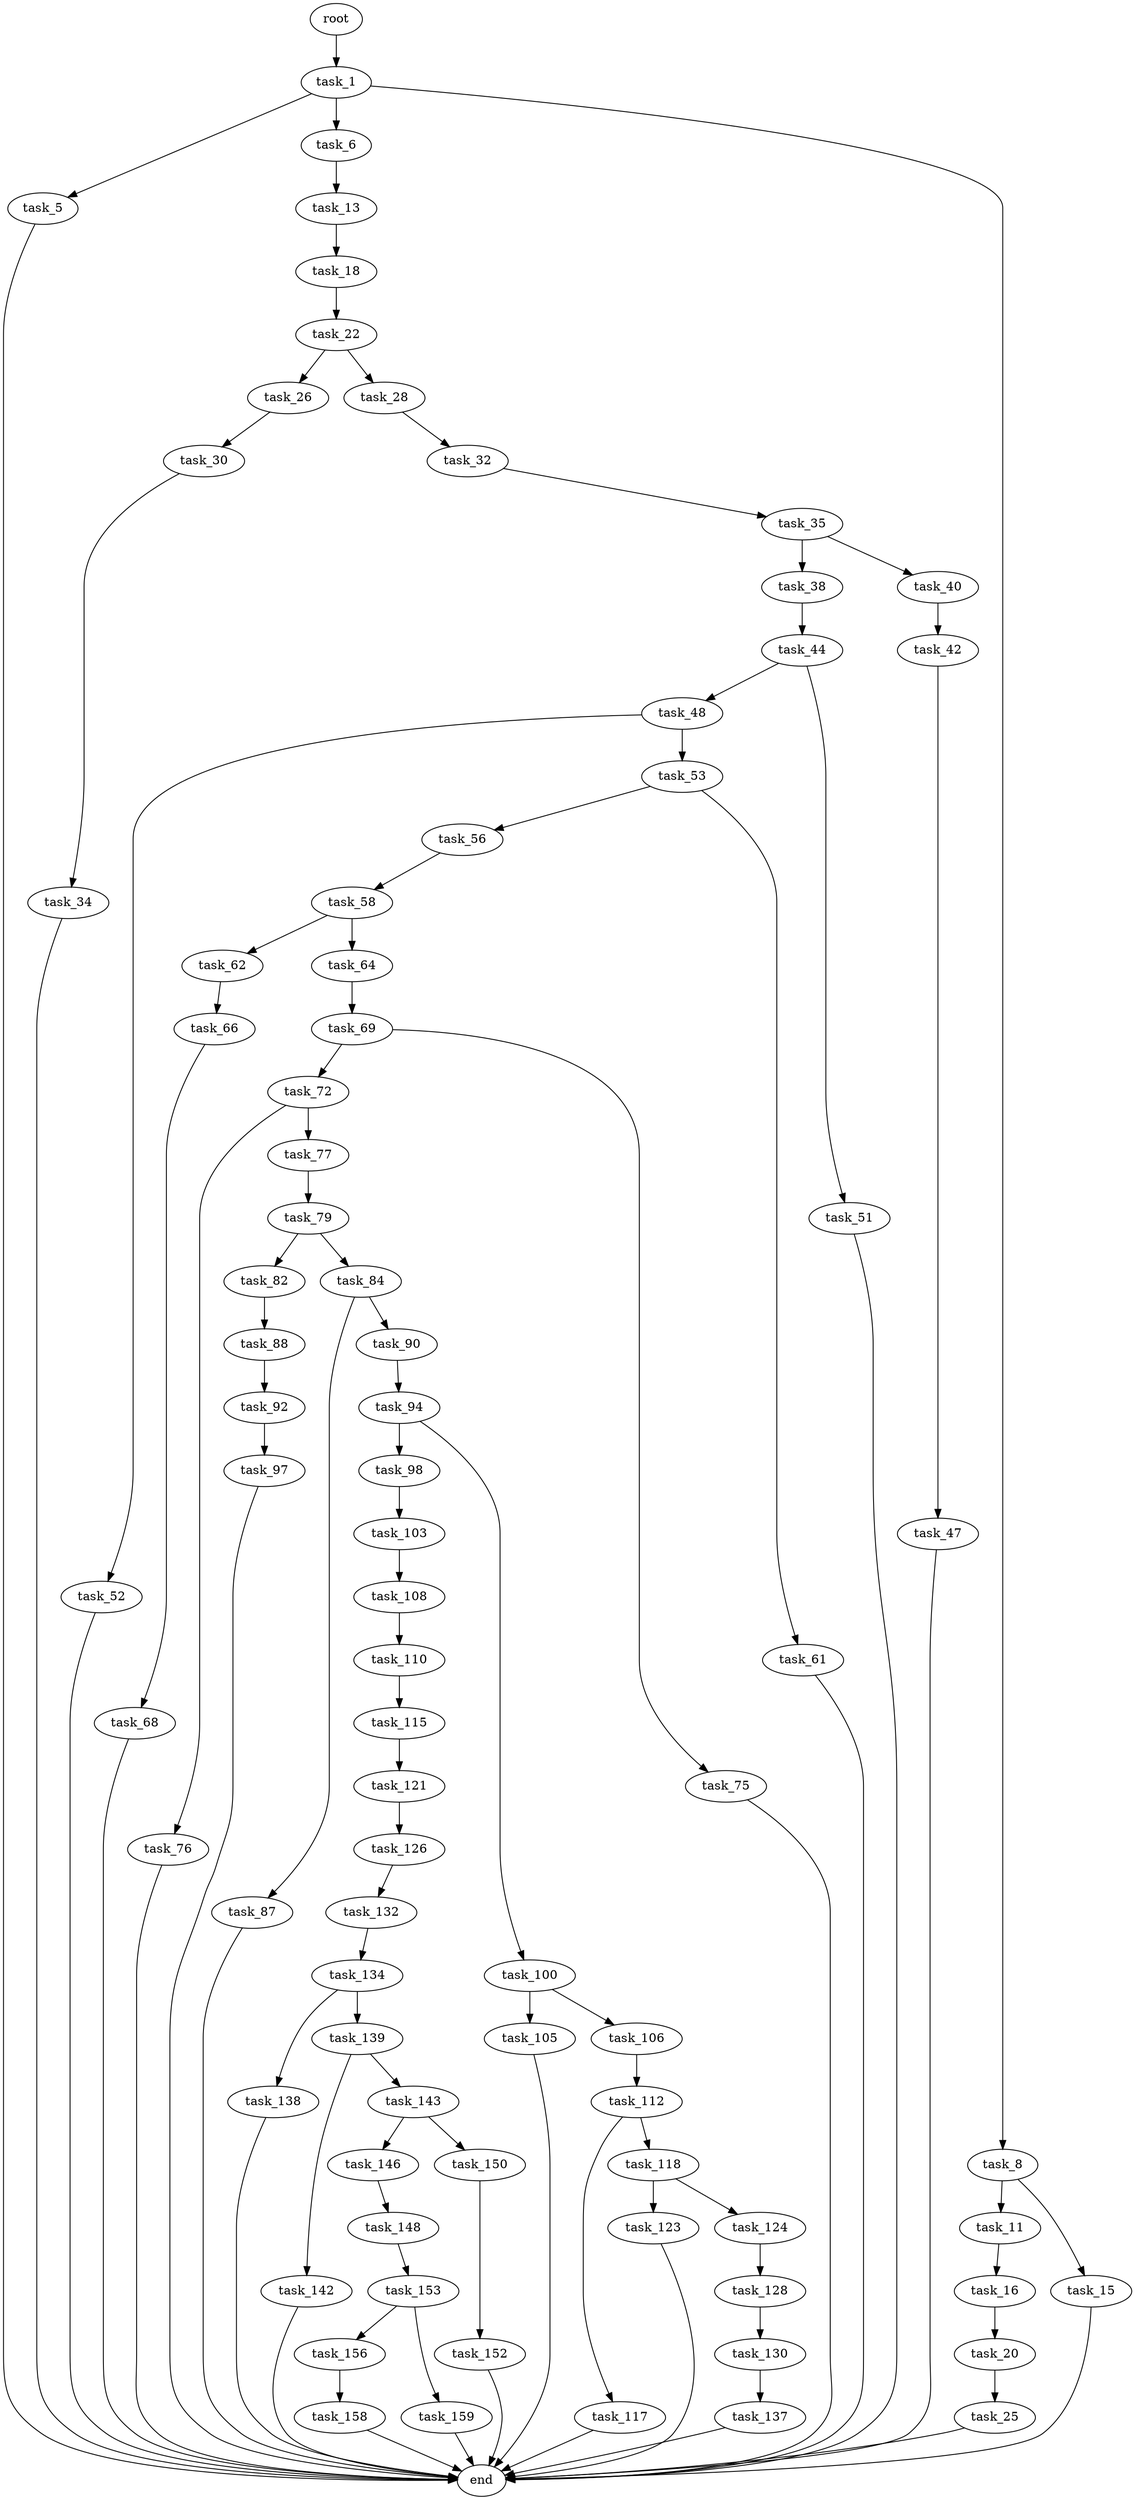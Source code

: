 digraph G {
  root [size="0.000000"];
  task_1 [size="368293445632.000000"];
  task_5 [size="8589934592.000000"];
  task_6 [size="323943544831.000000"];
  task_8 [size="9014992229.000000"];
  task_11 [size="193951133752.000000"];
  task_13 [size="8589934592.000000"];
  task_15 [size="8589934592.000000"];
  task_16 [size="1073741824000.000000"];
  task_18 [size="549755813888.000000"];
  task_20 [size="549755813888.000000"];
  task_22 [size="549755813888.000000"];
  task_25 [size="383181586454.000000"];
  task_26 [size="68719476736.000000"];
  task_28 [size="3346206417.000000"];
  task_30 [size="8589934592.000000"];
  task_32 [size="13449031727.000000"];
  task_34 [size="299305800331.000000"];
  task_35 [size="50113726452.000000"];
  task_38 [size="782757789696.000000"];
  task_40 [size="368293445632.000000"];
  task_42 [size="549755813888.000000"];
  task_44 [size="8633395671.000000"];
  task_47 [size="1073741824000.000000"];
  task_48 [size="28991029248.000000"];
  task_51 [size="4098967289.000000"];
  task_52 [size="27522521877.000000"];
  task_53 [size="368293445632.000000"];
  task_56 [size="88436776431.000000"];
  task_58 [size="7019305504.000000"];
  task_61 [size="782757789696.000000"];
  task_62 [size="22649439384.000000"];
  task_64 [size="355910291390.000000"];
  task_66 [size="782757789696.000000"];
  task_68 [size="11225515844.000000"];
  task_69 [size="134217728000.000000"];
  task_72 [size="2016270360.000000"];
  task_75 [size="621922495343.000000"];
  task_76 [size="134217728000.000000"];
  task_77 [size="549755813888.000000"];
  task_79 [size="26823176628.000000"];
  task_82 [size="68719476736.000000"];
  task_84 [size="2821767434.000000"];
  task_87 [size="28991029248.000000"];
  task_88 [size="7465387419.000000"];
  task_90 [size="782757789696.000000"];
  task_92 [size="549755813888.000000"];
  task_94 [size="21027711941.000000"];
  task_97 [size="368293445632.000000"];
  task_98 [size="549755813888.000000"];
  task_100 [size="782757789696.000000"];
  task_103 [size="4468104372.000000"];
  task_105 [size="12567337511.000000"];
  task_106 [size="134217728000.000000"];
  task_108 [size="1888502548.000000"];
  task_110 [size="3836459712.000000"];
  task_112 [size="3710253195.000000"];
  task_115 [size="368293445632.000000"];
  task_117 [size="2400145241.000000"];
  task_118 [size="368293445632.000000"];
  task_121 [size="233416876740.000000"];
  task_123 [size="10062113908.000000"];
  task_124 [size="2726235439.000000"];
  task_126 [size="15390124620.000000"];
  task_128 [size="6281982921.000000"];
  task_130 [size="9032263188.000000"];
  task_132 [size="76844183032.000000"];
  task_134 [size="19242594375.000000"];
  task_137 [size="549755813888.000000"];
  task_138 [size="18834090823.000000"];
  task_139 [size="306745413809.000000"];
  task_142 [size="28991029248.000000"];
  task_143 [size="31246212515.000000"];
  task_146 [size="782757789696.000000"];
  task_148 [size="953433425245.000000"];
  task_150 [size="782757789696.000000"];
  task_152 [size="14569631305.000000"];
  task_153 [size="1243406840180.000000"];
  task_156 [size="11353698317.000000"];
  task_158 [size="621023833094.000000"];
  task_159 [size="6937232983.000000"];
  end [size="0.000000"];

  root -> task_1 [size="1.000000"];
  task_1 -> task_5 [size="411041792.000000"];
  task_1 -> task_6 [size="411041792.000000"];
  task_1 -> task_8 [size="411041792.000000"];
  task_5 -> end [size="1.000000"];
  task_6 -> task_13 [size="301989888.000000"];
  task_8 -> task_11 [size="301989888.000000"];
  task_8 -> task_15 [size="301989888.000000"];
  task_11 -> task_16 [size="134217728.000000"];
  task_13 -> task_18 [size="33554432.000000"];
  task_15 -> end [size="1.000000"];
  task_16 -> task_20 [size="838860800.000000"];
  task_18 -> task_22 [size="536870912.000000"];
  task_20 -> task_25 [size="536870912.000000"];
  task_22 -> task_26 [size="536870912.000000"];
  task_22 -> task_28 [size="536870912.000000"];
  task_25 -> end [size="1.000000"];
  task_26 -> task_30 [size="134217728.000000"];
  task_28 -> task_32 [size="301989888.000000"];
  task_30 -> task_34 [size="33554432.000000"];
  task_32 -> task_35 [size="411041792.000000"];
  task_34 -> end [size="1.000000"];
  task_35 -> task_38 [size="134217728.000000"];
  task_35 -> task_40 [size="134217728.000000"];
  task_38 -> task_44 [size="679477248.000000"];
  task_40 -> task_42 [size="411041792.000000"];
  task_42 -> task_47 [size="536870912.000000"];
  task_44 -> task_48 [size="679477248.000000"];
  task_44 -> task_51 [size="679477248.000000"];
  task_47 -> end [size="1.000000"];
  task_48 -> task_52 [size="75497472.000000"];
  task_48 -> task_53 [size="75497472.000000"];
  task_51 -> end [size="1.000000"];
  task_52 -> end [size="1.000000"];
  task_53 -> task_56 [size="411041792.000000"];
  task_53 -> task_61 [size="411041792.000000"];
  task_56 -> task_58 [size="75497472.000000"];
  task_58 -> task_62 [size="838860800.000000"];
  task_58 -> task_64 [size="838860800.000000"];
  task_61 -> end [size="1.000000"];
  task_62 -> task_66 [size="75497472.000000"];
  task_64 -> task_69 [size="301989888.000000"];
  task_66 -> task_68 [size="679477248.000000"];
  task_68 -> end [size="1.000000"];
  task_69 -> task_72 [size="209715200.000000"];
  task_69 -> task_75 [size="209715200.000000"];
  task_72 -> task_76 [size="134217728.000000"];
  task_72 -> task_77 [size="134217728.000000"];
  task_75 -> end [size="1.000000"];
  task_76 -> end [size="1.000000"];
  task_77 -> task_79 [size="536870912.000000"];
  task_79 -> task_82 [size="679477248.000000"];
  task_79 -> task_84 [size="679477248.000000"];
  task_82 -> task_88 [size="134217728.000000"];
  task_84 -> task_87 [size="75497472.000000"];
  task_84 -> task_90 [size="75497472.000000"];
  task_87 -> end [size="1.000000"];
  task_88 -> task_92 [size="838860800.000000"];
  task_90 -> task_94 [size="679477248.000000"];
  task_92 -> task_97 [size="536870912.000000"];
  task_94 -> task_98 [size="536870912.000000"];
  task_94 -> task_100 [size="536870912.000000"];
  task_97 -> end [size="1.000000"];
  task_98 -> task_103 [size="536870912.000000"];
  task_100 -> task_105 [size="679477248.000000"];
  task_100 -> task_106 [size="679477248.000000"];
  task_103 -> task_108 [size="75497472.000000"];
  task_105 -> end [size="1.000000"];
  task_106 -> task_112 [size="209715200.000000"];
  task_108 -> task_110 [size="33554432.000000"];
  task_110 -> task_115 [size="411041792.000000"];
  task_112 -> task_117 [size="134217728.000000"];
  task_112 -> task_118 [size="134217728.000000"];
  task_115 -> task_121 [size="411041792.000000"];
  task_117 -> end [size="1.000000"];
  task_118 -> task_123 [size="411041792.000000"];
  task_118 -> task_124 [size="411041792.000000"];
  task_121 -> task_126 [size="301989888.000000"];
  task_123 -> end [size="1.000000"];
  task_124 -> task_128 [size="134217728.000000"];
  task_126 -> task_132 [size="75497472.000000"];
  task_128 -> task_130 [size="411041792.000000"];
  task_130 -> task_137 [size="33554432.000000"];
  task_132 -> task_134 [size="75497472.000000"];
  task_134 -> task_138 [size="33554432.000000"];
  task_134 -> task_139 [size="33554432.000000"];
  task_137 -> end [size="1.000000"];
  task_138 -> end [size="1.000000"];
  task_139 -> task_142 [size="209715200.000000"];
  task_139 -> task_143 [size="209715200.000000"];
  task_142 -> end [size="1.000000"];
  task_143 -> task_146 [size="838860800.000000"];
  task_143 -> task_150 [size="838860800.000000"];
  task_146 -> task_148 [size="679477248.000000"];
  task_148 -> task_153 [size="838860800.000000"];
  task_150 -> task_152 [size="679477248.000000"];
  task_152 -> end [size="1.000000"];
  task_153 -> task_156 [size="838860800.000000"];
  task_153 -> task_159 [size="838860800.000000"];
  task_156 -> task_158 [size="301989888.000000"];
  task_158 -> end [size="1.000000"];
  task_159 -> end [size="1.000000"];
}
